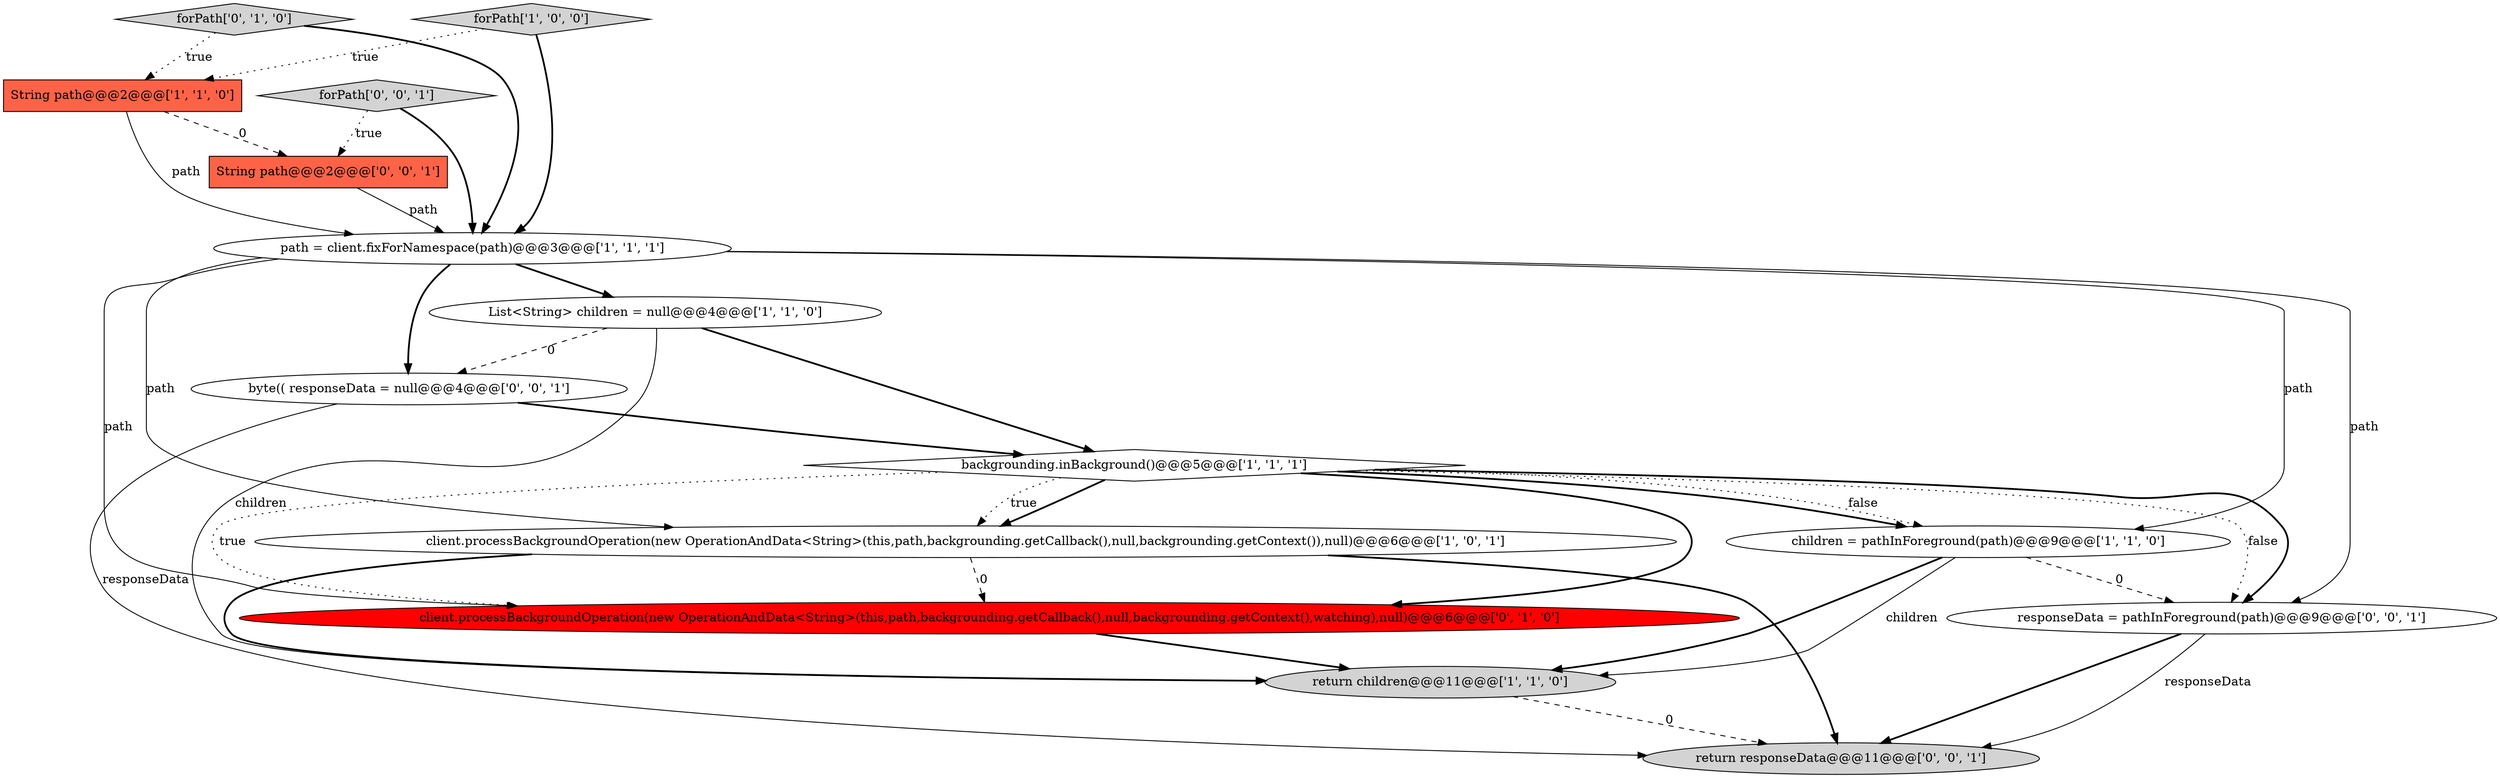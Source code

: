 digraph {
9 [style = filled, label = "client.processBackgroundOperation(new OperationAndData<String>(this,path,backgrounding.getCallback(),null,backgrounding.getContext(),watching),null)@@@6@@@['0', '1', '0']", fillcolor = red, shape = ellipse image = "AAA1AAABBB2BBB"];
12 [style = filled, label = "byte(( responseData = null@@@4@@@['0', '0', '1']", fillcolor = white, shape = ellipse image = "AAA0AAABBB3BBB"];
14 [style = filled, label = "responseData = pathInForeground(path)@@@9@@@['0', '0', '1']", fillcolor = white, shape = ellipse image = "AAA0AAABBB3BBB"];
7 [style = filled, label = "client.processBackgroundOperation(new OperationAndData<String>(this,path,backgrounding.getCallback(),null,backgrounding.getContext()),null)@@@6@@@['1', '0', '1']", fillcolor = white, shape = ellipse image = "AAA0AAABBB1BBB"];
1 [style = filled, label = "children = pathInForeground(path)@@@9@@@['1', '1', '0']", fillcolor = white, shape = ellipse image = "AAA0AAABBB1BBB"];
8 [style = filled, label = "forPath['0', '1', '0']", fillcolor = lightgray, shape = diamond image = "AAA0AAABBB2BBB"];
11 [style = filled, label = "return responseData@@@11@@@['0', '0', '1']", fillcolor = lightgray, shape = ellipse image = "AAA0AAABBB3BBB"];
0 [style = filled, label = "List<String> children = null@@@4@@@['1', '1', '0']", fillcolor = white, shape = ellipse image = "AAA0AAABBB1BBB"];
4 [style = filled, label = "String path@@@2@@@['1', '1', '0']", fillcolor = tomato, shape = box image = "AAA0AAABBB1BBB"];
6 [style = filled, label = "backgrounding.inBackground()@@@5@@@['1', '1', '1']", fillcolor = white, shape = diamond image = "AAA0AAABBB1BBB"];
10 [style = filled, label = "String path@@@2@@@['0', '0', '1']", fillcolor = tomato, shape = box image = "AAA0AAABBB3BBB"];
2 [style = filled, label = "return children@@@11@@@['1', '1', '0']", fillcolor = lightgray, shape = ellipse image = "AAA0AAABBB1BBB"];
13 [style = filled, label = "forPath['0', '0', '1']", fillcolor = lightgray, shape = diamond image = "AAA0AAABBB3BBB"];
3 [style = filled, label = "forPath['1', '0', '0']", fillcolor = lightgray, shape = diamond image = "AAA0AAABBB1BBB"];
5 [style = filled, label = "path = client.fixForNamespace(path)@@@3@@@['1', '1', '1']", fillcolor = white, shape = ellipse image = "AAA0AAABBB1BBB"];
7->11 [style = bold, label=""];
5->9 [style = solid, label="path"];
1->14 [style = dashed, label="0"];
0->6 [style = bold, label=""];
9->2 [style = bold, label=""];
5->7 [style = solid, label="path"];
3->4 [style = dotted, label="true"];
5->14 [style = solid, label="path"];
0->12 [style = dashed, label="0"];
13->10 [style = dotted, label="true"];
12->6 [style = bold, label=""];
8->4 [style = dotted, label="true"];
6->14 [style = dotted, label="false"];
12->11 [style = solid, label="responseData"];
1->2 [style = solid, label="children"];
6->14 [style = bold, label=""];
6->1 [style = bold, label=""];
3->5 [style = bold, label=""];
5->1 [style = solid, label="path"];
8->5 [style = bold, label=""];
5->0 [style = bold, label=""];
5->12 [style = bold, label=""];
6->9 [style = dotted, label="true"];
7->9 [style = dashed, label="0"];
7->2 [style = bold, label=""];
10->5 [style = solid, label="path"];
13->5 [style = bold, label=""];
6->7 [style = dotted, label="true"];
2->11 [style = dashed, label="0"];
4->5 [style = solid, label="path"];
1->2 [style = bold, label=""];
6->9 [style = bold, label=""];
6->7 [style = bold, label=""];
4->10 [style = dashed, label="0"];
14->11 [style = solid, label="responseData"];
14->11 [style = bold, label=""];
6->1 [style = dotted, label="false"];
0->2 [style = solid, label="children"];
}
